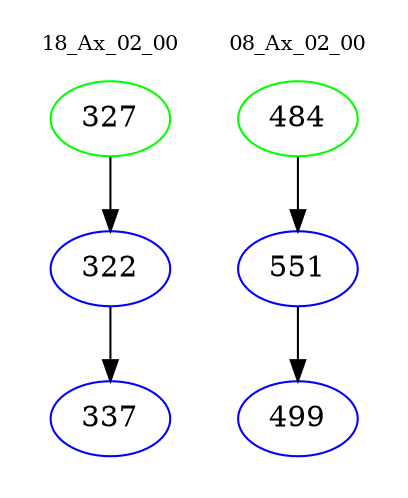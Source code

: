 digraph{
subgraph cluster_0 {
color = white
label = "18_Ax_02_00";
fontsize=10;
T0_327 [label="327", color="green"]
T0_327 -> T0_322 [color="black"]
T0_322 [label="322", color="blue"]
T0_322 -> T0_337 [color="black"]
T0_337 [label="337", color="blue"]
}
subgraph cluster_1 {
color = white
label = "08_Ax_02_00";
fontsize=10;
T1_484 [label="484", color="green"]
T1_484 -> T1_551 [color="black"]
T1_551 [label="551", color="blue"]
T1_551 -> T1_499 [color="black"]
T1_499 [label="499", color="blue"]
}
}
